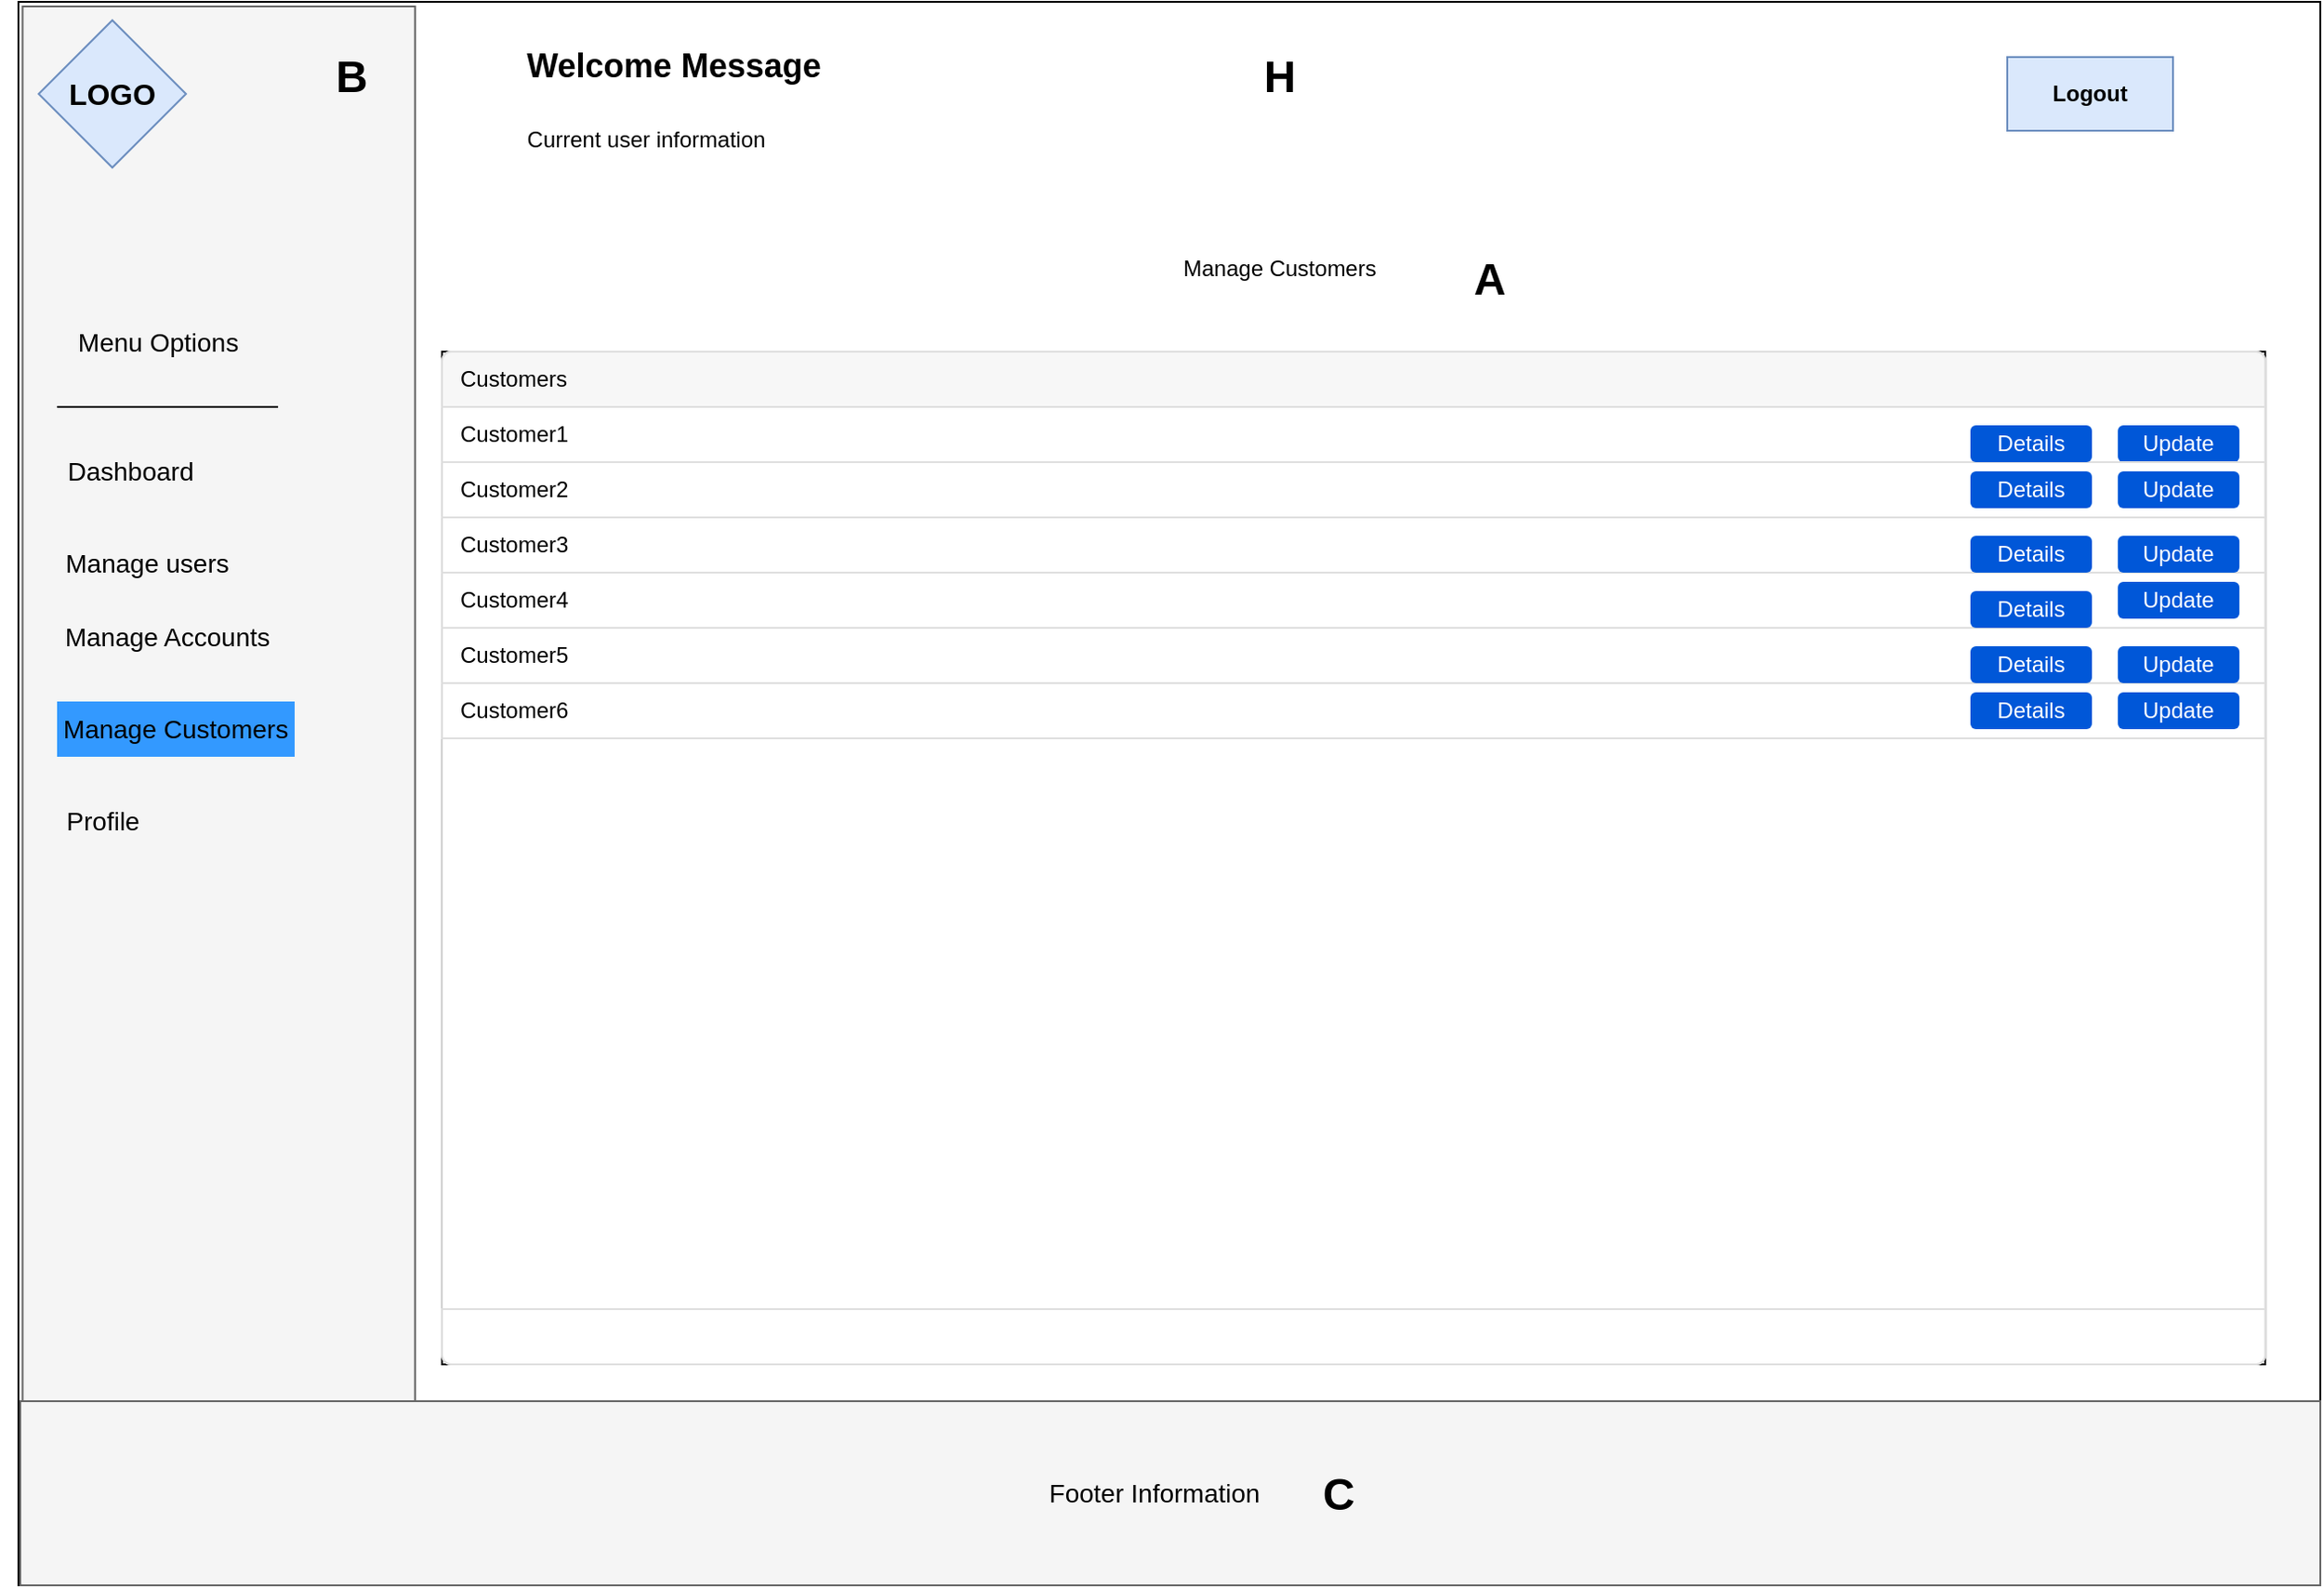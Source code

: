 <mxfile version="24.5.3" type="device">
  <diagram id="3j9G0F825_cHGCq9AKto" name="Page-2">
    <mxGraphModel dx="3041" dy="-5924" grid="1" gridSize="10" guides="1" tooltips="1" connect="1" arrows="1" fold="1" page="1" pageScale="1" pageWidth="827" pageHeight="1169" math="0" shadow="0">
      <root>
        <mxCell id="0" />
        <mxCell id="1" parent="0" />
        <mxCell id="QFe1ScGnCT4EniJzE_eW-185" value="" style="rounded=0;whiteSpace=wrap;html=1;" parent="1" vertex="1">
          <mxGeometry x="-160" y="8130" width="1250" height="860" as="geometry" />
        </mxCell>
        <mxCell id="QFe1ScGnCT4EniJzE_eW-186" value="" style="rounded=0;whiteSpace=wrap;html=1;fillColor=#f5f5f5;fontColor=#333333;strokeColor=#666666;rotation=-270;" parent="1" vertex="1">
          <mxGeometry x="-479.93" y="8454.69" width="857.5" height="213.13" as="geometry" />
        </mxCell>
        <mxCell id="QFe1ScGnCT4EniJzE_eW-187" value="&lt;font size=&quot;3&quot;&gt;&lt;b&gt;LOGO&lt;/b&gt;&lt;/font&gt;" style="rhombus;whiteSpace=wrap;html=1;fillColor=#dae8fc;strokeColor=#6c8ebf;" parent="1" vertex="1">
          <mxGeometry x="-149" y="8140" width="80" height="80" as="geometry" />
        </mxCell>
        <mxCell id="QFe1ScGnCT4EniJzE_eW-188" value="&lt;b&gt;Logout&lt;/b&gt;" style="rounded=0;whiteSpace=wrap;html=1;fillColor=#dae8fc;strokeColor=#6c8ebf;" parent="1" vertex="1">
          <mxGeometry x="920" y="8160" width="90" height="40" as="geometry" />
        </mxCell>
        <mxCell id="QFe1ScGnCT4EniJzE_eW-189" value="" style="rounded=0;whiteSpace=wrap;html=1;fillColor=#f5f5f5;fontColor=#f5f5f5;strokeColor=#666666;" parent="1" vertex="1">
          <mxGeometry x="-159" y="8890" width="1249" height="100" as="geometry" />
        </mxCell>
        <mxCell id="QFe1ScGnCT4EniJzE_eW-190" value="&lt;font style=&quot;font-size: 14px;&quot;&gt;Footer Information&lt;/font&gt;" style="text;html=1;align=center;verticalAlign=middle;whiteSpace=wrap;rounded=0;" parent="1" vertex="1">
          <mxGeometry x="394.0" y="8925" width="126" height="30" as="geometry" />
        </mxCell>
        <mxCell id="QFe1ScGnCT4EniJzE_eW-191" value="" style="rounded=0;whiteSpace=wrap;html=1;" parent="1" vertex="1">
          <mxGeometry x="70.07" y="8320" width="990" height="550" as="geometry" />
        </mxCell>
        <mxCell id="QFe1ScGnCT4EniJzE_eW-192" value="&lt;b&gt;&lt;font style=&quot;font-size: 18px;&quot;&gt;Welcome Message&lt;/font&gt;&lt;/b&gt;" style="text;html=1;align=center;verticalAlign=middle;whiteSpace=wrap;rounded=0;" parent="1" vertex="1">
          <mxGeometry x="81" y="8150" width="230" height="30" as="geometry" />
        </mxCell>
        <mxCell id="QFe1ScGnCT4EniJzE_eW-193" value="Current user information" style="text;html=1;align=center;verticalAlign=middle;whiteSpace=wrap;rounded=0;" parent="1" vertex="1">
          <mxGeometry x="101" y="8190" width="160" height="30" as="geometry" />
        </mxCell>
        <mxCell id="QFe1ScGnCT4EniJzE_eW-194" value="&lt;font style=&quot;font-size: 14px;&quot;&gt;Menu Options&lt;/font&gt;" style="text;html=1;align=center;verticalAlign=middle;whiteSpace=wrap;rounded=0;" parent="1" vertex="1">
          <mxGeometry x="-139" y="8300" width="110" height="30" as="geometry" />
        </mxCell>
        <mxCell id="QFe1ScGnCT4EniJzE_eW-195" value="&lt;font style=&quot;font-size: 14px;&quot;&gt;Dashboard&lt;/font&gt;" style="text;html=1;align=center;verticalAlign=middle;whiteSpace=wrap;rounded=0;" parent="1" vertex="1">
          <mxGeometry x="-154" y="8370" width="110" height="30" as="geometry" />
        </mxCell>
        <mxCell id="QFe1ScGnCT4EniJzE_eW-197" value="&lt;font style=&quot;font-size: 14px;&quot;&gt;Manage Accounts&lt;/font&gt;" style="text;html=1;align=center;verticalAlign=middle;whiteSpace=wrap;rounded=0;" parent="1" vertex="1">
          <mxGeometry x="-149" y="8460" width="140" height="30" as="geometry" />
        </mxCell>
        <mxCell id="QFe1ScGnCT4EniJzE_eW-199" value="&lt;font style=&quot;font-size: 14px;&quot;&gt;Profile&lt;/font&gt;" style="text;html=1;align=center;verticalAlign=middle;whiteSpace=wrap;rounded=0;" parent="1" vertex="1">
          <mxGeometry x="-169.07" y="8560" width="110" height="30" as="geometry" />
        </mxCell>
        <mxCell id="QFe1ScGnCT4EniJzE_eW-200" style="edgeStyle=orthogonalEdgeStyle;rounded=0;orthogonalLoop=1;jettySize=auto;html=1;exitX=0.5;exitY=1;exitDx=0;exitDy=0;" parent="1" source="QFe1ScGnCT4EniJzE_eW-199" target="QFe1ScGnCT4EniJzE_eW-199" edge="1">
          <mxGeometry relative="1" as="geometry" />
        </mxCell>
        <mxCell id="QFe1ScGnCT4EniJzE_eW-201" value="" style="endArrow=none;html=1;rounded=0;" parent="1" edge="1">
          <mxGeometry width="50" height="50" relative="1" as="geometry">
            <mxPoint x="-19" y="8350" as="sourcePoint" />
            <mxPoint x="-139" y="8350" as="targetPoint" />
          </mxGeometry>
        </mxCell>
        <mxCell id="QFe1ScGnCT4EniJzE_eW-202" value="Manage Customers" style="text;html=1;align=center;verticalAlign=middle;whiteSpace=wrap;rounded=0;" parent="1" vertex="1">
          <mxGeometry x="460" y="8260" width="130" height="30" as="geometry" />
        </mxCell>
        <mxCell id="QFe1ScGnCT4EniJzE_eW-203" value="" style="html=1;shadow=0;dashed=0;shape=mxgraph.bootstrap.rrect;rSize=5;strokeColor=#DFDFDF;html=1;whiteSpace=wrap;fillColor=#FFFFFF;fontColor=#000000;" parent="1" vertex="1">
          <mxGeometry x="70.07" y="8320" width="990" height="550" as="geometry" />
        </mxCell>
        <mxCell id="QFe1ScGnCT4EniJzE_eW-204" value="Customers" style="html=1;shadow=0;dashed=0;shape=mxgraph.bootstrap.topButton;strokeColor=inherit;fillColor=#F7F7F7;rSize=5;perimeter=none;whiteSpace=wrap;resizeWidth=1;align=left;spacing=10;" parent="QFe1ScGnCT4EniJzE_eW-203" vertex="1">
          <mxGeometry width="990" height="30" relative="1" as="geometry" />
        </mxCell>
        <mxCell id="QFe1ScGnCT4EniJzE_eW-205" value="Customer1" style="strokeColor=inherit;fillColor=inherit;gradientColor=inherit;fontColor=inherit;html=1;shadow=0;dashed=0;perimeter=none;whiteSpace=wrap;resizeWidth=1;align=left;spacing=10;" parent="QFe1ScGnCT4EniJzE_eW-203" vertex="1">
          <mxGeometry width="990" height="30" relative="1" as="geometry">
            <mxPoint y="30" as="offset" />
          </mxGeometry>
        </mxCell>
        <mxCell id="QFe1ScGnCT4EniJzE_eW-206" value="Customer3" style="strokeColor=inherit;fillColor=inherit;gradientColor=inherit;fontColor=inherit;html=1;shadow=0;dashed=0;perimeter=none;whiteSpace=wrap;resizeWidth=1;align=left;spacing=10;" parent="QFe1ScGnCT4EniJzE_eW-203" vertex="1">
          <mxGeometry width="990" height="30" relative="1" as="geometry">
            <mxPoint y="90" as="offset" />
          </mxGeometry>
        </mxCell>
        <mxCell id="QFe1ScGnCT4EniJzE_eW-207" value="" style="strokeColor=inherit;fillColor=inherit;gradientColor=inherit;fontColor=inherit;html=1;shadow=0;dashed=0;shape=mxgraph.bootstrap.bottomButton;rSize=5;perimeter=none;whiteSpace=wrap;resizeWidth=1;resizeHeight=0;align=left;spacing=10;" parent="QFe1ScGnCT4EniJzE_eW-203" vertex="1">
          <mxGeometry y="1" width="990" height="30" relative="1" as="geometry">
            <mxPoint y="-30" as="offset" />
          </mxGeometry>
        </mxCell>
        <mxCell id="QFe1ScGnCT4EniJzE_eW-209" value="Update" style="rounded=1;fillColor=#0057D8;strokeColor=none;html=1;whiteSpace=wrap;fontColor=#ffffff;align=center;verticalAlign=middle;fontStyle=0;fontSize=12;sketch=0;" parent="QFe1ScGnCT4EniJzE_eW-203" vertex="1">
          <mxGeometry x="910" y="40" width="66" height="20" as="geometry" />
        </mxCell>
        <mxCell id="QFe1ScGnCT4EniJzE_eW-210" value="Customer6" style="strokeColor=inherit;fillColor=inherit;gradientColor=inherit;fontColor=inherit;html=1;shadow=0;dashed=0;perimeter=none;whiteSpace=wrap;resizeWidth=1;align=left;spacing=10;" parent="QFe1ScGnCT4EniJzE_eW-203" vertex="1">
          <mxGeometry y="180" width="990" height="30" as="geometry" />
        </mxCell>
        <mxCell id="QFe1ScGnCT4EniJzE_eW-211" value="Customer5" style="strokeColor=inherit;fillColor=inherit;gradientColor=inherit;fontColor=inherit;html=1;shadow=0;dashed=0;perimeter=none;whiteSpace=wrap;resizeWidth=1;align=left;spacing=10;" parent="QFe1ScGnCT4EniJzE_eW-203" vertex="1">
          <mxGeometry y="150" width="990" height="30" as="geometry" />
        </mxCell>
        <mxCell id="QFe1ScGnCT4EniJzE_eW-212" value="Customer4" style="strokeColor=inherit;fillColor=inherit;gradientColor=inherit;fontColor=inherit;html=1;shadow=0;dashed=0;perimeter=none;whiteSpace=wrap;resizeWidth=1;align=left;spacing=10;" parent="QFe1ScGnCT4EniJzE_eW-203" vertex="1">
          <mxGeometry y="120" width="990" height="30" as="geometry" />
        </mxCell>
        <mxCell id="QFe1ScGnCT4EniJzE_eW-213" value="Customer2" style="strokeColor=inherit;fillColor=inherit;gradientColor=inherit;fontColor=inherit;html=1;shadow=0;dashed=0;perimeter=none;whiteSpace=wrap;resizeWidth=1;align=left;spacing=10;" parent="QFe1ScGnCT4EniJzE_eW-203" vertex="1">
          <mxGeometry y="60" width="990" height="30" as="geometry" />
        </mxCell>
        <mxCell id="QFe1ScGnCT4EniJzE_eW-214" value="Update" style="rounded=1;fillColor=#0057D8;strokeColor=none;html=1;whiteSpace=wrap;fontColor=#ffffff;align=center;verticalAlign=middle;fontStyle=0;fontSize=12;sketch=0;" parent="QFe1ScGnCT4EniJzE_eW-203" vertex="1">
          <mxGeometry x="910" y="65" width="66" height="20" as="geometry" />
        </mxCell>
        <mxCell id="QFe1ScGnCT4EniJzE_eW-215" value="Update" style="rounded=1;fillColor=#0057D8;strokeColor=none;html=1;whiteSpace=wrap;fontColor=#ffffff;align=center;verticalAlign=middle;fontStyle=0;fontSize=12;sketch=0;" parent="QFe1ScGnCT4EniJzE_eW-203" vertex="1">
          <mxGeometry x="910" y="185" width="66" height="20" as="geometry" />
        </mxCell>
        <mxCell id="QFe1ScGnCT4EniJzE_eW-216" value="Update" style="rounded=1;fillColor=#0057D8;strokeColor=none;html=1;whiteSpace=wrap;fontColor=#ffffff;align=center;verticalAlign=middle;fontStyle=0;fontSize=12;sketch=0;" parent="QFe1ScGnCT4EniJzE_eW-203" vertex="1">
          <mxGeometry x="910" y="160" width="66" height="20" as="geometry" />
        </mxCell>
        <mxCell id="QFe1ScGnCT4EniJzE_eW-217" value="Update" style="rounded=1;fillColor=#0057D8;strokeColor=none;html=1;whiteSpace=wrap;fontColor=#ffffff;align=center;verticalAlign=middle;fontStyle=0;fontSize=12;sketch=0;" parent="QFe1ScGnCT4EniJzE_eW-203" vertex="1">
          <mxGeometry x="910" y="125" width="66" height="20" as="geometry" />
        </mxCell>
        <mxCell id="QFe1ScGnCT4EniJzE_eW-218" value="Update" style="rounded=1;fillColor=#0057D8;strokeColor=none;html=1;whiteSpace=wrap;fontColor=#ffffff;align=center;verticalAlign=middle;fontStyle=0;fontSize=12;sketch=0;" parent="QFe1ScGnCT4EniJzE_eW-203" vertex="1">
          <mxGeometry x="910" y="100" width="66" height="20" as="geometry" />
        </mxCell>
        <mxCell id="QFe1ScGnCT4EniJzE_eW-252" value="Details" style="rounded=1;fillColor=#0057D8;strokeColor=none;html=1;whiteSpace=wrap;fontColor=#ffffff;align=center;verticalAlign=middle;fontStyle=0;fontSize=12;sketch=0;" parent="QFe1ScGnCT4EniJzE_eW-203" vertex="1">
          <mxGeometry x="829.93" y="40" width="66" height="20" as="geometry" />
        </mxCell>
        <mxCell id="QFe1ScGnCT4EniJzE_eW-251" value="Details" style="rounded=1;fillColor=#0057D8;strokeColor=none;html=1;whiteSpace=wrap;fontColor=#ffffff;align=center;verticalAlign=middle;fontStyle=0;fontSize=12;sketch=0;" parent="QFe1ScGnCT4EniJzE_eW-203" vertex="1">
          <mxGeometry x="829.93" y="65" width="66" height="20" as="geometry" />
        </mxCell>
        <mxCell id="QFe1ScGnCT4EniJzE_eW-250" value="Details" style="rounded=1;fillColor=#0057D8;strokeColor=none;html=1;whiteSpace=wrap;fontColor=#ffffff;align=center;verticalAlign=middle;fontStyle=0;fontSize=12;sketch=0;" parent="QFe1ScGnCT4EniJzE_eW-203" vertex="1">
          <mxGeometry x="829.93" y="100" width="66" height="20" as="geometry" />
        </mxCell>
        <mxCell id="QFe1ScGnCT4EniJzE_eW-249" value="Details" style="rounded=1;fillColor=#0057D8;strokeColor=none;html=1;whiteSpace=wrap;fontColor=#ffffff;align=center;verticalAlign=middle;fontStyle=0;fontSize=12;sketch=0;" parent="QFe1ScGnCT4EniJzE_eW-203" vertex="1">
          <mxGeometry x="829.93" y="130" width="66" height="20" as="geometry" />
        </mxCell>
        <mxCell id="QFe1ScGnCT4EniJzE_eW-254" value="Details" style="rounded=1;fillColor=#0057D8;strokeColor=none;html=1;whiteSpace=wrap;fontColor=#ffffff;align=center;verticalAlign=middle;fontStyle=0;fontSize=12;sketch=0;" parent="QFe1ScGnCT4EniJzE_eW-203" vertex="1">
          <mxGeometry x="829.93" y="160" width="66" height="20" as="geometry" />
        </mxCell>
        <mxCell id="QFe1ScGnCT4EniJzE_eW-253" value="Details" style="rounded=1;fillColor=#0057D8;strokeColor=none;html=1;whiteSpace=wrap;fontColor=#ffffff;align=center;verticalAlign=middle;fontStyle=0;fontSize=12;sketch=0;" parent="QFe1ScGnCT4EniJzE_eW-203" vertex="1">
          <mxGeometry x="829.93" y="185" width="66" height="20" as="geometry" />
        </mxCell>
        <mxCell id="QFe1ScGnCT4EniJzE_eW-255" value="&lt;font style=&quot;font-size: 14px;&quot;&gt;Manage Customers&lt;/font&gt;" style="text;html=1;align=center;verticalAlign=middle;whiteSpace=wrap;rounded=0;fillColor=#3399FF;" parent="1" vertex="1">
          <mxGeometry x="-139" y="8510" width="129" height="30" as="geometry" />
        </mxCell>
        <mxCell id="QFe1ScGnCT4EniJzE_eW-256" value="&lt;font style=&quot;font-size: 14px;&quot;&gt;Manage users&lt;/font&gt;" style="text;html=1;align=center;verticalAlign=middle;whiteSpace=wrap;rounded=0;" parent="1" vertex="1">
          <mxGeometry x="-145" y="8420" width="110" height="30" as="geometry" />
        </mxCell>
        <mxCell id="rqpkRDc5HdvK3YEeWjWB-16" value="&lt;h1 style=&quot;margin-top: 0px;&quot;&gt;B&lt;/h1&gt;" style="text;html=1;whiteSpace=wrap;overflow=hidden;rounded=0;align=center;" parent="1" vertex="1">
          <mxGeometry x="5.93" y="8150" width="30" height="40" as="geometry" />
        </mxCell>
        <mxCell id="rqpkRDc5HdvK3YEeWjWB-27" value="&lt;h1 style=&quot;margin-top: 0px;&quot;&gt;A&lt;/h1&gt;" style="text;html=1;whiteSpace=wrap;overflow=hidden;rounded=0;align=center;" parent="1" vertex="1">
          <mxGeometry x="623.5" y="8260" width="30" height="40" as="geometry" />
        </mxCell>
        <mxCell id="rqpkRDc5HdvK3YEeWjWB-29" value="&lt;h1 style=&quot;margin-top: 0px;&quot;&gt;C&lt;/h1&gt;" style="text;html=1;whiteSpace=wrap;overflow=hidden;rounded=0;align=center;" parent="1" vertex="1">
          <mxGeometry x="542" y="8920" width="30" height="40" as="geometry" />
        </mxCell>
        <mxCell id="rqpkRDc5HdvK3YEeWjWB-32" value="&lt;h1 style=&quot;margin-top: 0px;&quot;&gt;H&lt;/h1&gt;" style="text;html=1;whiteSpace=wrap;overflow=hidden;rounded=0;align=center;" parent="1" vertex="1">
          <mxGeometry x="510" y="8150" width="30" height="40" as="geometry" />
        </mxCell>
      </root>
    </mxGraphModel>
  </diagram>
</mxfile>
